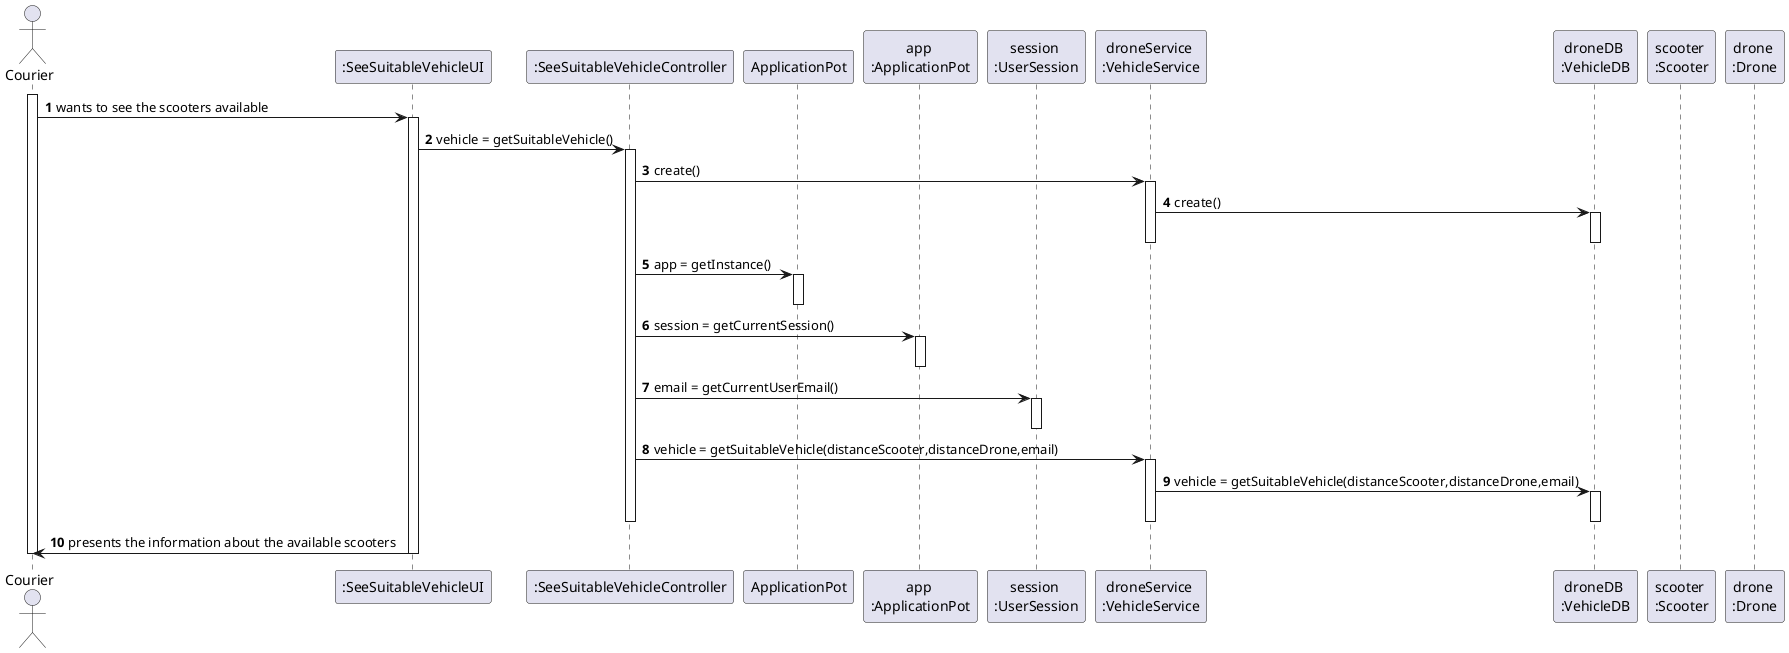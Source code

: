 @startuml
autonumber
actor "Courier" as COURIER

participant ":SeeSuitableVehicleUI" as UI
participant ":SeeSuitableVehicleController" as CTRL
participant "ApplicationPot" as PA
participant "app \n:ApplicationPot" as APA
participant "session \n:UserSession" as US
participant "droneService \n:VehicleService" as RF
participant "droneDB \n:VehicleDB" as SDB
participant "scooter \n:Scooter" as CS
participant "drone \n:Drone" as DR

activate COURIER

COURIER -> UI :  wants to see the scooters available
activate UI
UI -> CTRL : vehicle = getSuitableVehicle()
activate CTRL
CTRL -> RF : create()
activate RF
RF -> SDB : create()
activate SDB
deactivate SDB
deactivate RF

CTRL -> PA : app = getInstance()
activate PA
deactivate PA
CTRL -> APA : session = getCurrentSession()
activate APA
deactivate APA
CTRL -> US : email = getCurrentUserEmail()
activate US
deactivate US
CTRL -> RF : vehicle = getSuitableVehicle(distanceScooter,distanceDrone,email)
activate RF
RF -> SDB : vehicle = getSuitableVehicle(distanceScooter,distanceDrone,email)
activate SDB
deactivate SDB
deactivate RF
deactivate CTRL


UI -> COURIER : presents the information about the available scooters
deactivate UI

deactivate COURIER

@enduml
